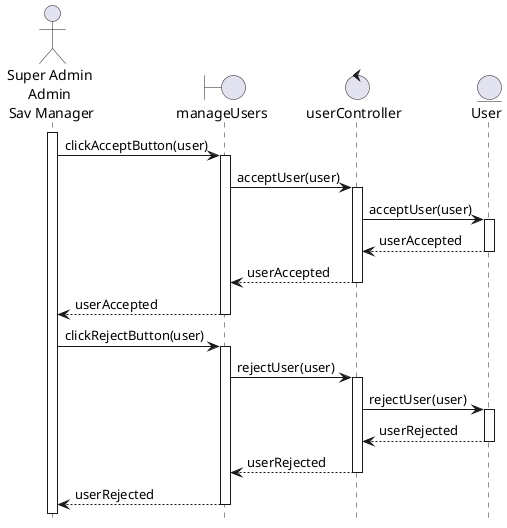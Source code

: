 @startuml accept_user_role_sequence_diagram
hide footbox
actor "Super Admin\nAdmin\n Sav Manager" as u
boundary manageUsers as v
control userController as c
entity User as m
activate u
u -> v : clickAcceptButton(user)

activate v
v -> c :acceptUser(user)
activate c
c -> m :acceptUser(user)
activate m
m --> c: userAccepted
deactivate m
c --> v: userAccepted
deactivate c
v --> u: userAccepted
deactivate v
u -> v : clickRejectButton(user)
activate v
v -> c :rejectUser(user)
activate c
c -> m :rejectUser(user)
activate m
m --> c: userRejected
deactivate m
c --> v: userRejected
deactivate c
v --> u: userRejected
deactivate v
@enduml
